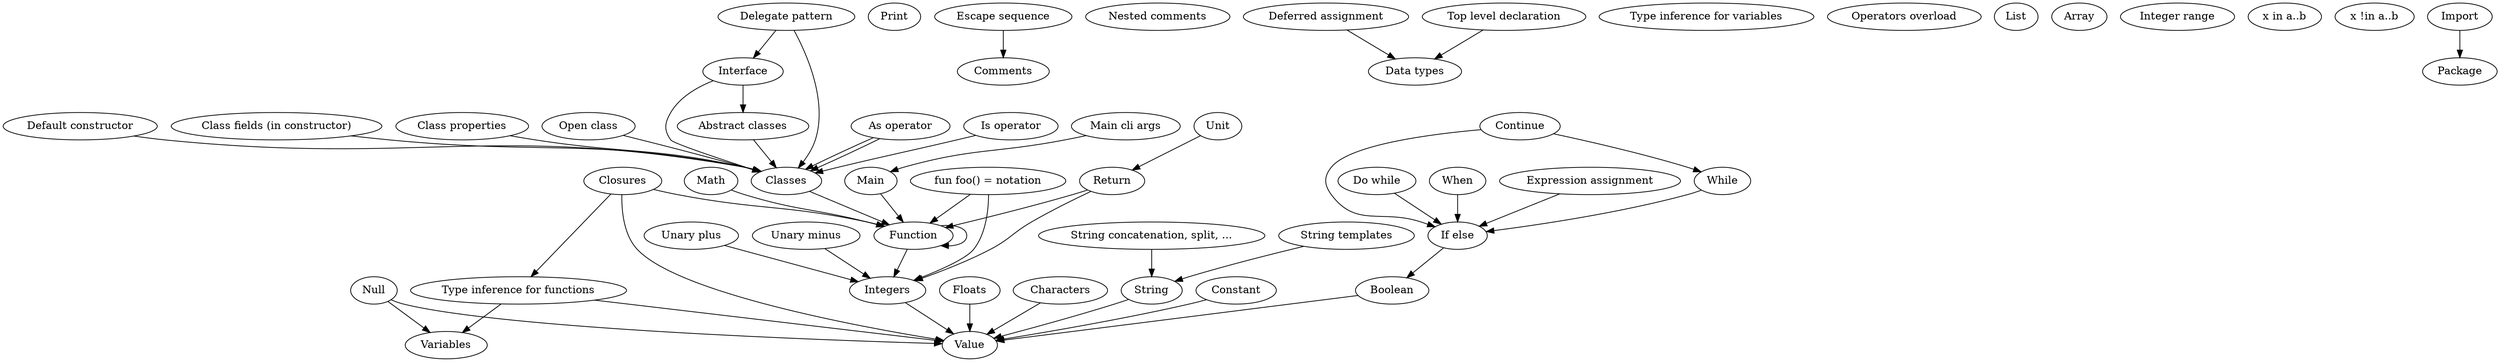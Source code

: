 digraph g { 

"Value"
"Variables"
"Null"
"Print"
"Comments"
"Nested comments"
"Function"
"Main"
"Integers"
"Boolean"
"Floats"
"Characters"
"String"
"String concatenation, split, ..."
"String templates"
"Deferred assignment"
"Type inference for variables"
"Unary plus"
"Unary minus"
"Operators overload"
"Type inference for functions"
"Top level declaration"
"Function"
"Return"
"Unit"
"fun foo() = notation"
"Closures"
"Main cli args"
"Constant"
"Escape sequence"
"If else"
"When"
"Expression assignment"
"While"
"Do while"
"Continue"
"Math"
"List"
"Array"
"Integer range"
"x in a..b"
"x !in a..b"
"Package"
"Import"
"Classes"
"Default constructor"
"Class fields (in constructor)"
"Class properties"
"Open class"
"Abstract classes"
"Interface"
"As operator"
"Is operator"
"Delegate pattern"
"As operator"



"Null" -> "Value"
"Null" -> "Variables"




"Main" -> "Function"
"Integers" -> "Value"
"Boolean" -> "Value"
"Floats" -> "Value"
"Characters" -> "Value"
"String" -> "Value"
"String concatenation, split, ..." -> "String"
"String templates" -> "String"
"Deferred assignment" -> "Data types"

"Unary plus" -> "Integers"
"Unary minus" -> "Integers"

"Type inference for functions" -> "Value"
"Type inference for functions" -> "Variables"
"Top level declaration" -> "Data types"
"Function" -> "Integers"
"Function" -> "Function"
"Return" -> "Integers"
"Return" -> "Function"
"Unit" -> "Return"
"fun foo() = notation" -> "Function"
"fun foo() = notation" -> "Integers"
"Closures" -> "Function"
"Closures" -> "Value"
"Closures" -> "Type inference for functions"
"Main cli args" -> "Main"
"Constant" -> "Value"
"Escape sequence" -> "Comments"
"If else" -> "Boolean"
"When" -> "If else"
"Expression assignment" -> "If else"
"While" -> "If else"
"Do while" -> "If else"
"Continue" -> "While"
"Continue" -> "If else"
"Math" -> "Function"






"Import" -> "Package"
"Classes" -> "Function"
"Default constructor" -> "Classes"
"Class fields (in constructor)" -> "Classes"
"Class properties" -> "Classes"
"Open class" -> "Classes"
"Abstract classes" -> "Classes"
"Interface" -> "Classes"
"Interface" -> "Abstract classes"
"As operator" -> "Classes"
"Is operator" -> "Classes"
"Delegate pattern" -> "Classes"
"Delegate pattern" -> "Interface"
"As operator" -> "Classes"
}